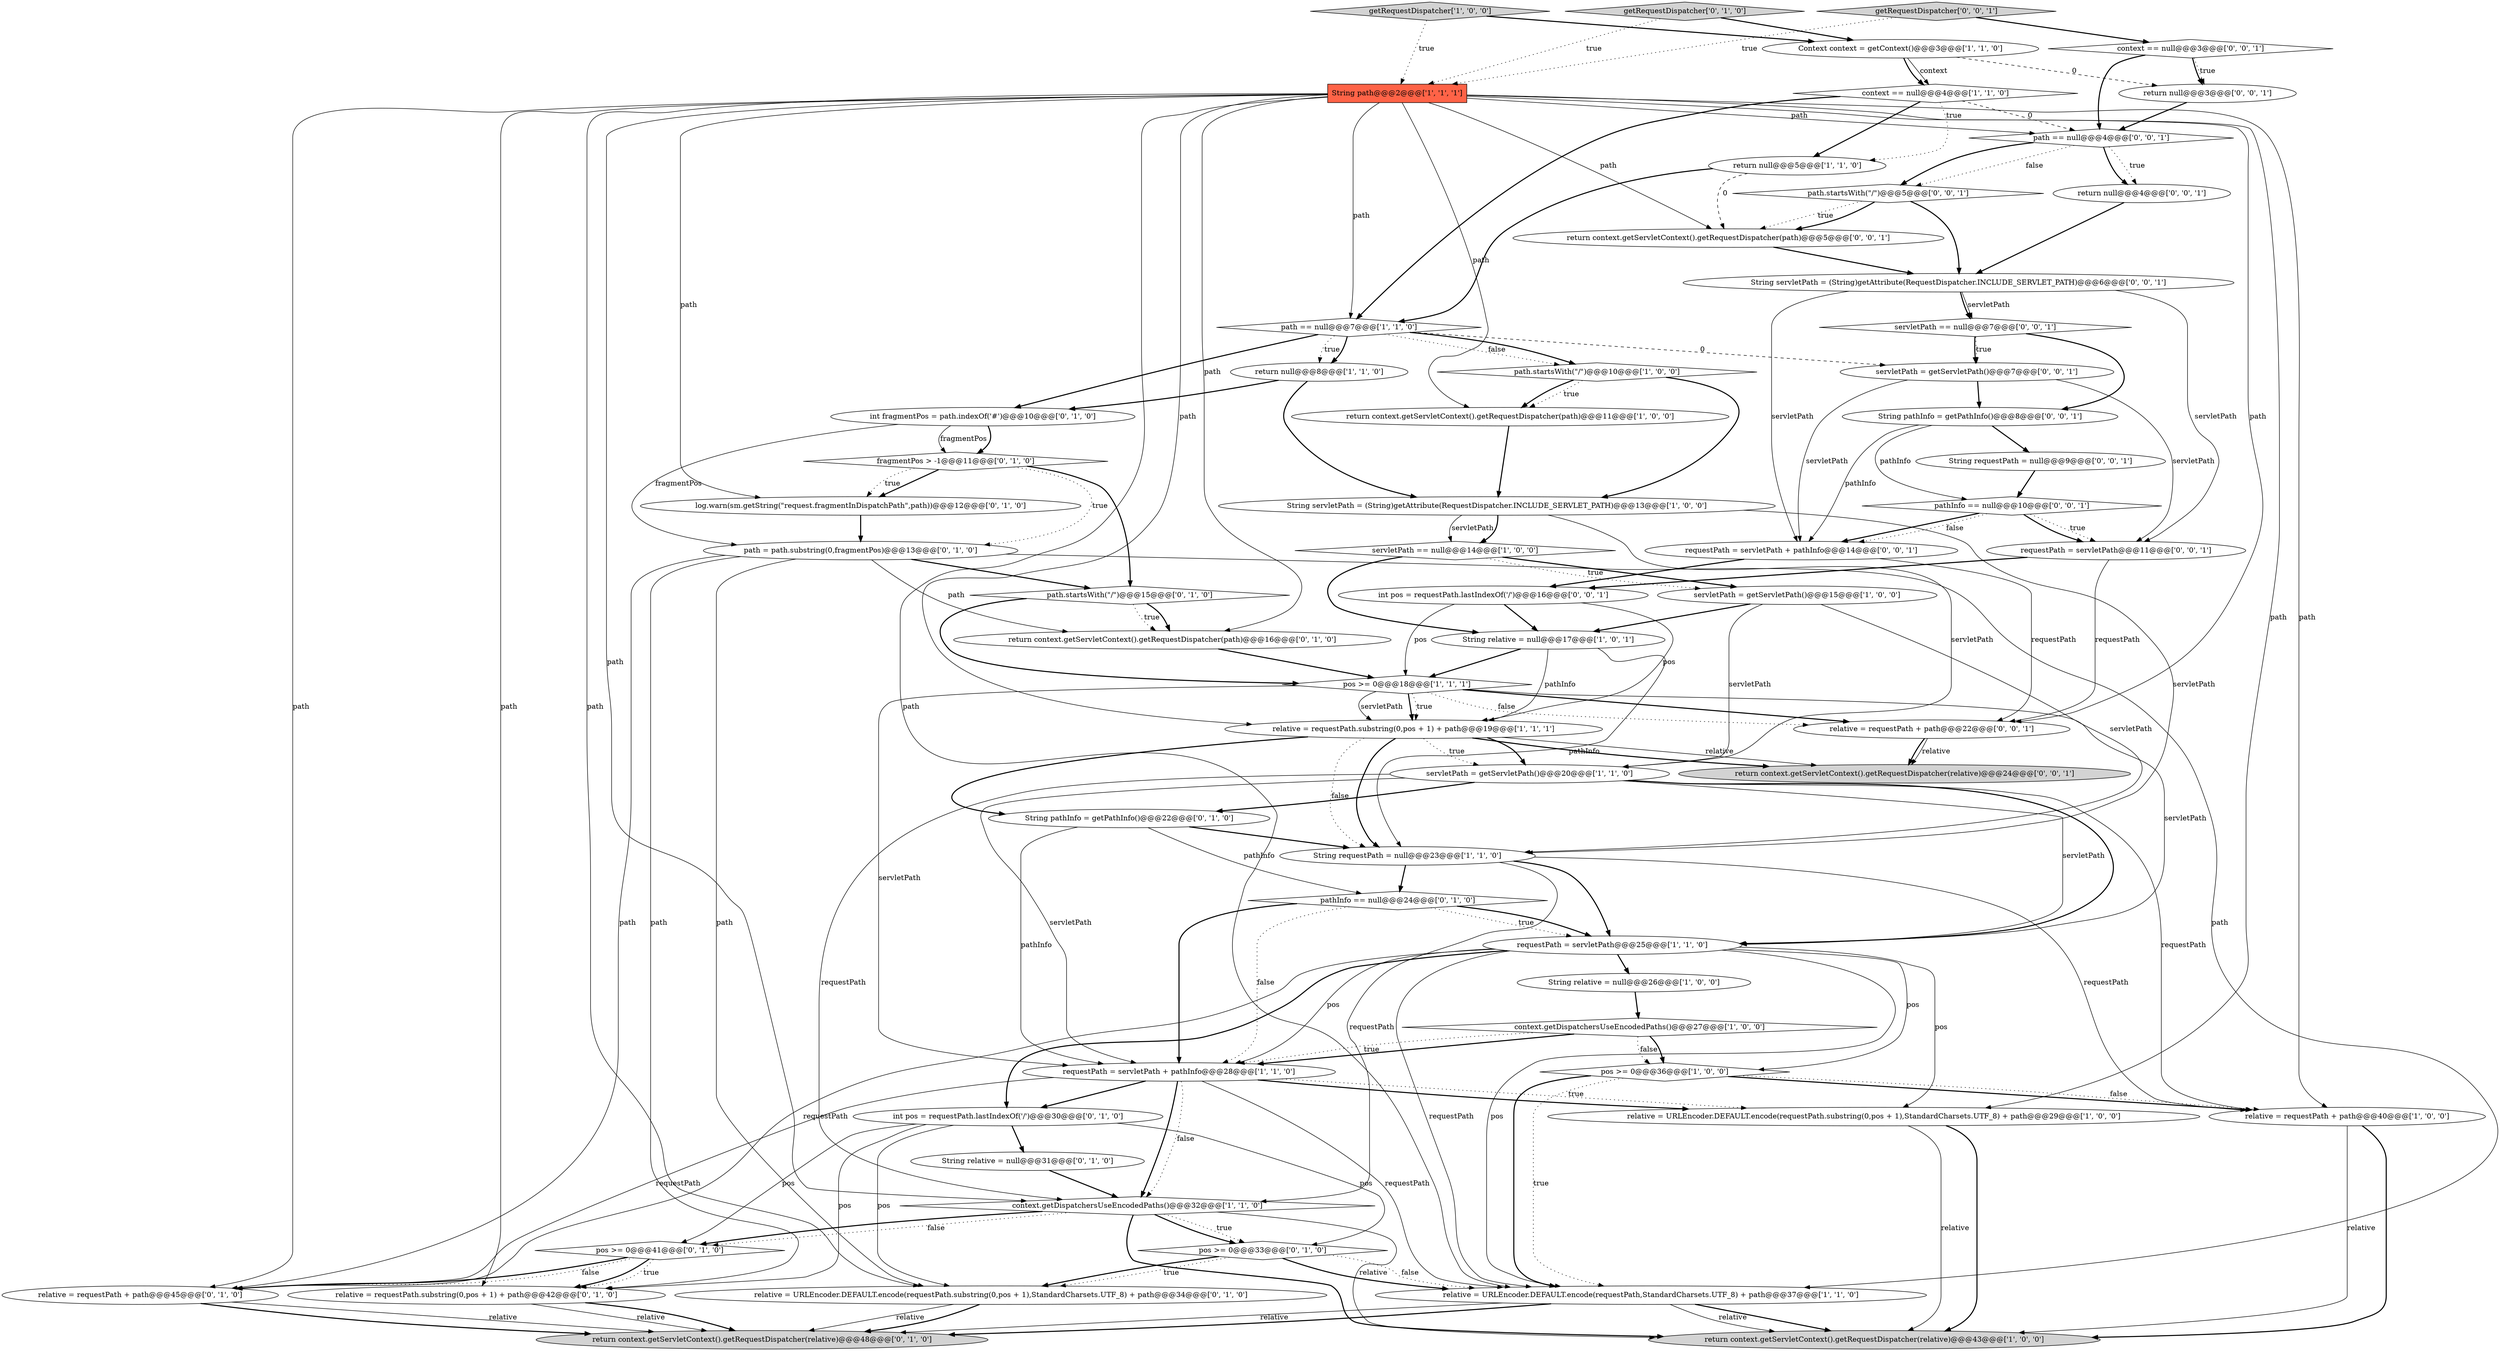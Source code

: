 digraph {
26 [style = filled, label = "servletPath == null@@@14@@@['1', '0', '0']", fillcolor = white, shape = diamond image = "AAA0AAABBB1BBB"];
32 [style = filled, label = "relative = URLEncoder.DEFAULT.encode(requestPath.substring(0,pos + 1),StandardCharsets.UTF_8) + path@@@34@@@['0', '1', '0']", fillcolor = white, shape = ellipse image = "AAA0AAABBB2BBB"];
28 [style = filled, label = "int pos = requestPath.lastIndexOf('/')@@@30@@@['0', '1', '0']", fillcolor = white, shape = ellipse image = "AAA0AAABBB2BBB"];
48 [style = filled, label = "return null@@@4@@@['0', '0', '1']", fillcolor = white, shape = ellipse image = "AAA0AAABBB3BBB"];
55 [style = filled, label = "pathInfo == null@@@10@@@['0', '0', '1']", fillcolor = white, shape = diamond image = "AAA0AAABBB3BBB"];
18 [style = filled, label = "relative = requestPath + path@@@40@@@['1', '0', '0']", fillcolor = white, shape = ellipse image = "AAA0AAABBB1BBB"];
42 [style = filled, label = "path.startsWith(\"/\")@@@15@@@['0', '1', '0']", fillcolor = white, shape = diamond image = "AAA1AAABBB2BBB"];
35 [style = filled, label = "return context.getServletContext().getRequestDispatcher(relative)@@@48@@@['0', '1', '0']", fillcolor = lightgray, shape = ellipse image = "AAA0AAABBB2BBB"];
5 [style = filled, label = "pos >= 0@@@36@@@['1', '0', '0']", fillcolor = white, shape = diamond image = "AAA0AAABBB1BBB"];
59 [style = filled, label = "servletPath = getServletPath()@@@7@@@['0', '0', '1']", fillcolor = white, shape = ellipse image = "AAA0AAABBB3BBB"];
38 [style = filled, label = "int fragmentPos = path.indexOf('#')@@@10@@@['0', '1', '0']", fillcolor = white, shape = ellipse image = "AAA0AAABBB2BBB"];
0 [style = filled, label = "String requestPath = null@@@23@@@['1', '1', '0']", fillcolor = white, shape = ellipse image = "AAA0AAABBB1BBB"];
31 [style = filled, label = "pos >= 0@@@33@@@['0', '1', '0']", fillcolor = white, shape = diamond image = "AAA0AAABBB2BBB"];
20 [style = filled, label = "servletPath = getServletPath()@@@15@@@['1', '0', '0']", fillcolor = white, shape = ellipse image = "AAA0AAABBB1BBB"];
40 [style = filled, label = "String pathInfo = getPathInfo()@@@22@@@['0', '1', '0']", fillcolor = white, shape = ellipse image = "AAA0AAABBB2BBB"];
29 [style = filled, label = "path = path.substring(0,fragmentPos)@@@13@@@['0', '1', '0']", fillcolor = white, shape = ellipse image = "AAA1AAABBB2BBB"];
41 [style = filled, label = "log.warn(sm.getString(\"request.fragmentInDispatchPath\",path))@@@12@@@['0', '1', '0']", fillcolor = white, shape = ellipse image = "AAA1AAABBB2BBB"];
39 [style = filled, label = "fragmentPos > -1@@@11@@@['0', '1', '0']", fillcolor = white, shape = diamond image = "AAA1AAABBB2BBB"];
51 [style = filled, label = "context == null@@@3@@@['0', '0', '1']", fillcolor = white, shape = diamond image = "AAA0AAABBB3BBB"];
56 [style = filled, label = "path.startsWith(\"/\")@@@5@@@['0', '0', '1']", fillcolor = white, shape = diamond image = "AAA0AAABBB3BBB"];
44 [style = filled, label = "String pathInfo = getPathInfo()@@@8@@@['0', '0', '1']", fillcolor = white, shape = ellipse image = "AAA0AAABBB3BBB"];
2 [style = filled, label = "String relative = null@@@17@@@['1', '0', '1']", fillcolor = white, shape = ellipse image = "AAA0AAABBB1BBB"];
3 [style = filled, label = "path == null@@@7@@@['1', '1', '0']", fillcolor = white, shape = diamond image = "AAA0AAABBB1BBB"];
58 [style = filled, label = "requestPath = servletPath + pathInfo@@@14@@@['0', '0', '1']", fillcolor = white, shape = ellipse image = "AAA0AAABBB3BBB"];
10 [style = filled, label = "return null@@@5@@@['1', '1', '0']", fillcolor = white, shape = ellipse image = "AAA0AAABBB1BBB"];
52 [style = filled, label = "servletPath == null@@@7@@@['0', '0', '1']", fillcolor = white, shape = diamond image = "AAA0AAABBB3BBB"];
34 [style = filled, label = "getRequestDispatcher['0', '1', '0']", fillcolor = lightgray, shape = diamond image = "AAA0AAABBB2BBB"];
11 [style = filled, label = "path.startsWith(\"/\")@@@10@@@['1', '0', '0']", fillcolor = white, shape = diamond image = "AAA0AAABBB1BBB"];
24 [style = filled, label = "requestPath = servletPath + pathInfo@@@28@@@['1', '1', '0']", fillcolor = white, shape = ellipse image = "AAA0AAABBB1BBB"];
14 [style = filled, label = "getRequestDispatcher['1', '0', '0']", fillcolor = lightgray, shape = diamond image = "AAA0AAABBB1BBB"];
15 [style = filled, label = "return context.getServletContext().getRequestDispatcher(relative)@@@43@@@['1', '0', '0']", fillcolor = lightgray, shape = ellipse image = "AAA0AAABBB1BBB"];
36 [style = filled, label = "String relative = null@@@31@@@['0', '1', '0']", fillcolor = white, shape = ellipse image = "AAA0AAABBB2BBB"];
22 [style = filled, label = "context.getDispatchersUseEncodedPaths()@@@27@@@['1', '0', '0']", fillcolor = white, shape = diamond image = "AAA0AAABBB1BBB"];
53 [style = filled, label = "return null@@@3@@@['0', '0', '1']", fillcolor = white, shape = ellipse image = "AAA0AAABBB3BBB"];
57 [style = filled, label = "return context.getServletContext().getRequestDispatcher(path)@@@5@@@['0', '0', '1']", fillcolor = white, shape = ellipse image = "AAA0AAABBB3BBB"];
61 [style = filled, label = "String servletPath = (String)getAttribute(RequestDispatcher.INCLUDE_SERVLET_PATH)@@@6@@@['0', '0', '1']", fillcolor = white, shape = ellipse image = "AAA0AAABBB3BBB"];
8 [style = filled, label = "String path@@@2@@@['1', '1', '1']", fillcolor = tomato, shape = box image = "AAA0AAABBB1BBB"];
13 [style = filled, label = "Context context = getContext()@@@3@@@['1', '1', '0']", fillcolor = white, shape = ellipse image = "AAA0AAABBB1BBB"];
4 [style = filled, label = "return context.getServletContext().getRequestDispatcher(path)@@@11@@@['1', '0', '0']", fillcolor = white, shape = ellipse image = "AAA0AAABBB1BBB"];
27 [style = filled, label = "pos >= 0@@@41@@@['0', '1', '0']", fillcolor = white, shape = diamond image = "AAA0AAABBB2BBB"];
12 [style = filled, label = "relative = requestPath.substring(0,pos + 1) + path@@@19@@@['1', '1', '1']", fillcolor = white, shape = ellipse image = "AAA0AAABBB1BBB"];
37 [style = filled, label = "return context.getServletContext().getRequestDispatcher(path)@@@16@@@['0', '1', '0']", fillcolor = white, shape = ellipse image = "AAA0AAABBB2BBB"];
17 [style = filled, label = "return null@@@8@@@['1', '1', '0']", fillcolor = white, shape = ellipse image = "AAA0AAABBB1BBB"];
46 [style = filled, label = "String requestPath = null@@@9@@@['0', '0', '1']", fillcolor = white, shape = ellipse image = "AAA0AAABBB3BBB"];
6 [style = filled, label = "pos >= 0@@@18@@@['1', '1', '1']", fillcolor = white, shape = diamond image = "AAA0AAABBB1BBB"];
19 [style = filled, label = "context == null@@@4@@@['1', '1', '0']", fillcolor = white, shape = diamond image = "AAA0AAABBB1BBB"];
21 [style = filled, label = "servletPath = getServletPath()@@@20@@@['1', '1', '0']", fillcolor = white, shape = ellipse image = "AAA0AAABBB1BBB"];
7 [style = filled, label = "relative = URLEncoder.DEFAULT.encode(requestPath,StandardCharsets.UTF_8) + path@@@37@@@['1', '1', '0']", fillcolor = white, shape = ellipse image = "AAA0AAABBB1BBB"];
30 [style = filled, label = "relative = requestPath + path@@@45@@@['0', '1', '0']", fillcolor = white, shape = ellipse image = "AAA0AAABBB2BBB"];
50 [style = filled, label = "requestPath = servletPath@@@11@@@['0', '0', '1']", fillcolor = white, shape = ellipse image = "AAA0AAABBB3BBB"];
60 [style = filled, label = "int pos = requestPath.lastIndexOf('/')@@@16@@@['0', '0', '1']", fillcolor = white, shape = ellipse image = "AAA0AAABBB3BBB"];
9 [style = filled, label = "String servletPath = (String)getAttribute(RequestDispatcher.INCLUDE_SERVLET_PATH)@@@13@@@['1', '0', '0']", fillcolor = white, shape = ellipse image = "AAA0AAABBB1BBB"];
54 [style = filled, label = "relative = requestPath + path@@@22@@@['0', '0', '1']", fillcolor = white, shape = ellipse image = "AAA0AAABBB3BBB"];
33 [style = filled, label = "relative = requestPath.substring(0,pos + 1) + path@@@42@@@['0', '1', '0']", fillcolor = white, shape = ellipse image = "AAA0AAABBB2BBB"];
43 [style = filled, label = "pathInfo == null@@@24@@@['0', '1', '0']", fillcolor = white, shape = diamond image = "AAA0AAABBB2BBB"];
45 [style = filled, label = "return context.getServletContext().getRequestDispatcher(relative)@@@24@@@['0', '0', '1']", fillcolor = lightgray, shape = ellipse image = "AAA0AAABBB3BBB"];
1 [style = filled, label = "context.getDispatchersUseEncodedPaths()@@@32@@@['1', '1', '0']", fillcolor = white, shape = diamond image = "AAA0AAABBB1BBB"];
16 [style = filled, label = "requestPath = servletPath@@@25@@@['1', '1', '0']", fillcolor = white, shape = ellipse image = "AAA0AAABBB1BBB"];
49 [style = filled, label = "path == null@@@4@@@['0', '0', '1']", fillcolor = white, shape = diamond image = "AAA0AAABBB3BBB"];
47 [style = filled, label = "getRequestDispatcher['0', '0', '1']", fillcolor = lightgray, shape = diamond image = "AAA0AAABBB3BBB"];
25 [style = filled, label = "String relative = null@@@26@@@['1', '0', '0']", fillcolor = white, shape = ellipse image = "AAA0AAABBB1BBB"];
23 [style = filled, label = "relative = URLEncoder.DEFAULT.encode(requestPath.substring(0,pos + 1),StandardCharsets.UTF_8) + path@@@29@@@['1', '0', '0']", fillcolor = white, shape = ellipse image = "AAA0AAABBB1BBB"];
19->3 [style = bold, label=""];
60->6 [style = solid, label="pos"];
29->30 [style = solid, label="path"];
11->4 [style = bold, label=""];
26->2 [style = bold, label=""];
23->15 [style = solid, label="relative"];
55->58 [style = bold, label=""];
22->24 [style = bold, label=""];
29->37 [style = solid, label="path"];
16->7 [style = solid, label="requestPath"];
3->17 [style = dotted, label="true"];
21->16 [style = solid, label="servletPath"];
39->42 [style = bold, label=""];
40->24 [style = solid, label="pathInfo"];
52->44 [style = bold, label=""];
31->32 [style = bold, label=""];
12->0 [style = dotted, label="false"];
20->21 [style = solid, label="servletPath"];
10->3 [style = bold, label=""];
54->45 [style = bold, label=""];
8->7 [style = solid, label="path"];
39->41 [style = bold, label=""];
50->54 [style = solid, label="requestPath"];
47->51 [style = bold, label=""];
52->59 [style = dotted, label="true"];
55->50 [style = dotted, label="true"];
3->17 [style = bold, label=""];
16->23 [style = solid, label="pos"];
22->24 [style = dotted, label="true"];
4->9 [style = bold, label=""];
9->26 [style = solid, label="servletPath"];
6->12 [style = solid, label="servletPath"];
61->50 [style = solid, label="servletPath"];
27->30 [style = bold, label=""];
22->5 [style = dotted, label="false"];
10->57 [style = dashed, label="0"];
6->12 [style = bold, label=""];
5->18 [style = bold, label=""];
31->32 [style = dotted, label="true"];
16->28 [style = bold, label=""];
11->4 [style = dotted, label="true"];
7->35 [style = solid, label="relative"];
9->26 [style = bold, label=""];
3->38 [style = bold, label=""];
30->35 [style = bold, label=""];
20->2 [style = bold, label=""];
51->49 [style = bold, label=""];
28->32 [style = solid, label="pos"];
21->1 [style = solid, label="requestPath"];
29->32 [style = solid, label="path"];
52->59 [style = bold, label=""];
43->16 [style = dotted, label="true"];
0->18 [style = solid, label="requestPath"];
38->39 [style = bold, label=""];
16->30 [style = solid, label="requestPath"];
56->57 [style = dotted, label="true"];
59->58 [style = solid, label="servletPath"];
12->0 [style = bold, label=""];
33->35 [style = solid, label="relative"];
57->61 [style = bold, label=""];
59->50 [style = solid, label="servletPath"];
61->52 [style = bold, label=""];
5->18 [style = dotted, label="false"];
27->33 [style = bold, label=""];
61->52 [style = solid, label="servletPath"];
44->46 [style = bold, label=""];
58->54 [style = solid, label="requestPath"];
46->55 [style = bold, label=""];
40->0 [style = bold, label=""];
1->27 [style = dotted, label="false"];
6->54 [style = dotted, label="false"];
16->25 [style = bold, label=""];
9->21 [style = solid, label="servletPath"];
14->13 [style = bold, label=""];
0->1 [style = solid, label="requestPath"];
13->53 [style = dashed, label="0"];
19->10 [style = dotted, label="true"];
28->33 [style = solid, label="pos"];
3->11 [style = dotted, label="false"];
16->24 [style = solid, label="pos"];
43->16 [style = bold, label=""];
29->7 [style = solid, label="path"];
8->37 [style = solid, label="path"];
33->35 [style = bold, label=""];
50->60 [style = bold, label=""];
24->23 [style = dotted, label="true"];
42->37 [style = dotted, label="true"];
13->19 [style = solid, label="context"];
12->21 [style = dotted, label="true"];
38->39 [style = solid, label="fragmentPos"];
39->29 [style = dotted, label="true"];
8->33 [style = solid, label="path"];
17->9 [style = bold, label=""];
21->18 [style = solid, label="requestPath"];
9->0 [style = solid, label="servletPath"];
1->15 [style = bold, label=""];
55->50 [style = bold, label=""];
8->30 [style = solid, label="path"];
6->54 [style = bold, label=""];
47->8 [style = dotted, label="true"];
6->12 [style = dotted, label="true"];
24->7 [style = solid, label="requestPath"];
7->35 [style = bold, label=""];
5->7 [style = bold, label=""];
27->30 [style = dotted, label="false"];
51->53 [style = dotted, label="true"];
18->15 [style = bold, label=""];
34->13 [style = bold, label=""];
31->7 [style = dotted, label="false"];
58->60 [style = bold, label=""];
21->40 [style = bold, label=""];
32->35 [style = solid, label="relative"];
8->49 [style = solid, label="path"];
30->35 [style = solid, label="relative"];
23->15 [style = bold, label=""];
28->31 [style = solid, label="pos"];
1->31 [style = bold, label=""];
19->49 [style = dashed, label="0"];
13->19 [style = bold, label=""];
53->49 [style = bold, label=""];
12->45 [style = solid, label="relative"];
21->16 [style = bold, label=""];
26->20 [style = bold, label=""];
6->24 [style = solid, label="servletPath"];
1->27 [style = bold, label=""];
21->24 [style = solid, label="servletPath"];
27->33 [style = dotted, label="true"];
24->1 [style = bold, label=""];
42->6 [style = bold, label=""];
8->57 [style = solid, label="path"];
3->59 [style = dashed, label="0"];
6->16 [style = solid, label="servletPath"];
8->18 [style = solid, label="path"];
16->7 [style = solid, label="pos"];
0->43 [style = bold, label=""];
8->12 [style = solid, label="path"];
60->12 [style = solid, label="pos"];
55->58 [style = dotted, label="false"];
12->45 [style = bold, label=""];
20->0 [style = solid, label="servletPath"];
2->6 [style = bold, label=""];
59->44 [style = bold, label=""];
7->15 [style = bold, label=""];
49->48 [style = bold, label=""];
8->1 [style = solid, label="path"];
8->4 [style = solid, label="path"];
44->58 [style = solid, label="pathInfo"];
43->24 [style = bold, label=""];
16->5 [style = solid, label="pos"];
56->61 [style = bold, label=""];
8->32 [style = solid, label="path"];
22->5 [style = bold, label=""];
3->11 [style = bold, label=""];
19->10 [style = bold, label=""];
29->42 [style = bold, label=""];
39->41 [style = dotted, label="true"];
24->1 [style = dotted, label="false"];
8->3 [style = solid, label="path"];
24->23 [style = bold, label=""];
24->30 [style = solid, label="requestPath"];
17->38 [style = bold, label=""];
38->29 [style = solid, label="fragmentPos"];
8->23 [style = solid, label="path"];
12->21 [style = bold, label=""];
34->8 [style = dotted, label="true"];
42->37 [style = bold, label=""];
14->8 [style = dotted, label="true"];
11->9 [style = bold, label=""];
51->53 [style = bold, label=""];
5->7 [style = dotted, label="true"];
40->43 [style = solid, label="pathInfo"];
29->33 [style = solid, label="path"];
2->0 [style = solid, label="pathInfo"];
28->27 [style = solid, label="pos"];
56->57 [style = bold, label=""];
18->15 [style = solid, label="relative"];
49->56 [style = dotted, label="false"];
61->58 [style = solid, label="servletPath"];
1->15 [style = solid, label="relative"];
41->29 [style = bold, label=""];
28->36 [style = bold, label=""];
32->35 [style = bold, label=""];
48->61 [style = bold, label=""];
37->6 [style = bold, label=""];
49->48 [style = dotted, label="true"];
36->1 [style = bold, label=""];
49->56 [style = bold, label=""];
60->2 [style = bold, label=""];
54->45 [style = solid, label="relative"];
26->20 [style = dotted, label="true"];
24->28 [style = bold, label=""];
44->55 [style = solid, label="pathInfo"];
1->31 [style = dotted, label="true"];
7->15 [style = solid, label="relative"];
25->22 [style = bold, label=""];
8->41 [style = solid, label="path"];
43->24 [style = dotted, label="false"];
31->7 [style = bold, label=""];
12->40 [style = bold, label=""];
2->12 [style = solid, label="pathInfo"];
8->54 [style = solid, label="path"];
0->16 [style = bold, label=""];
}
